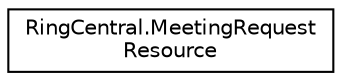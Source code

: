 digraph "Graphical Class Hierarchy"
{
 // LATEX_PDF_SIZE
  edge [fontname="Helvetica",fontsize="10",labelfontname="Helvetica",labelfontsize="10"];
  node [fontname="Helvetica",fontsize="10",shape=record];
  rankdir="LR";
  Node0 [label="RingCentral.MeetingRequest\lResource",height=0.2,width=0.4,color="black", fillcolor="white", style="filled",URL="$classRingCentral_1_1MeetingRequestResource.html",tooltip=" "];
}
